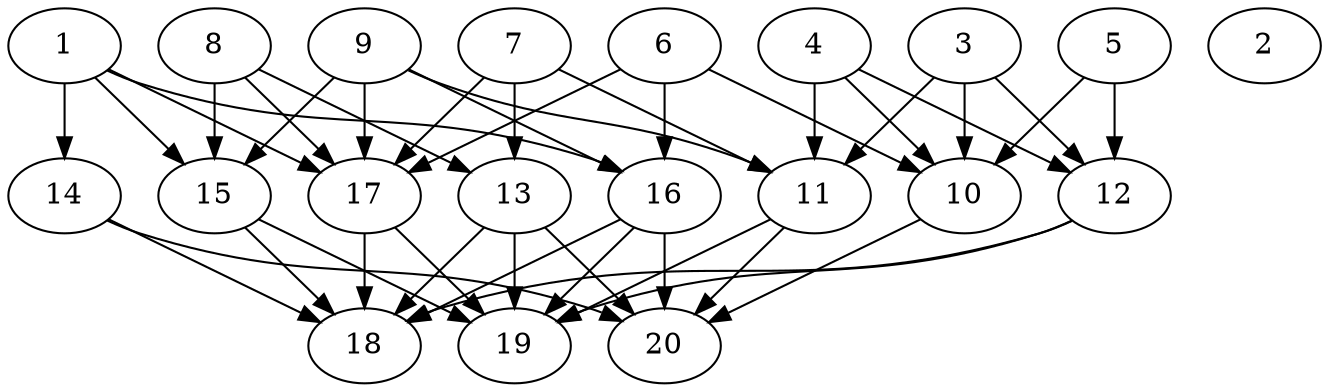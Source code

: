 // DAG automatically generated by daggen at Thu Oct  3 13:58:43 2019
// ./daggen --dot -n 20 --ccr 0.3 --fat 0.9 --regular 0.5 --density 0.7 --mindata 5242880 --maxdata 52428800 
digraph G {
  1 [size="77018453", alpha="0.04", expect_size="23105536"] 
  1 -> 14 [size ="23105536"]
  1 -> 15 [size ="23105536"]
  1 -> 16 [size ="23105536"]
  1 -> 17 [size ="23105536"]
  2 [size="160136533", alpha="0.01", expect_size="48040960"] 
  3 [size="89122133", alpha="0.09", expect_size="26736640"] 
  3 -> 10 [size ="26736640"]
  3 -> 11 [size ="26736640"]
  3 -> 12 [size ="26736640"]
  4 [size="174571520", alpha="0.20", expect_size="52371456"] 
  4 -> 10 [size ="52371456"]
  4 -> 11 [size ="52371456"]
  4 -> 12 [size ="52371456"]
  5 [size="55347200", alpha="0.01", expect_size="16604160"] 
  5 -> 10 [size ="16604160"]
  5 -> 12 [size ="16604160"]
  6 [size="173847893", alpha="0.20", expect_size="52154368"] 
  6 -> 10 [size ="52154368"]
  6 -> 16 [size ="52154368"]
  6 -> 17 [size ="52154368"]
  7 [size="80489813", alpha="0.13", expect_size="24146944"] 
  7 -> 11 [size ="24146944"]
  7 -> 13 [size ="24146944"]
  7 -> 17 [size ="24146944"]
  8 [size="97931947", alpha="0.10", expect_size="29379584"] 
  8 -> 13 [size ="29379584"]
  8 -> 15 [size ="29379584"]
  8 -> 17 [size ="29379584"]
  9 [size="173250560", alpha="0.09", expect_size="51975168"] 
  9 -> 11 [size ="51975168"]
  9 -> 15 [size ="51975168"]
  9 -> 16 [size ="51975168"]
  9 -> 17 [size ="51975168"]
  10 [size="103748267", alpha="0.11", expect_size="31124480"] 
  10 -> 20 [size ="31124480"]
  11 [size="126033920", alpha="0.16", expect_size="37810176"] 
  11 -> 19 [size ="37810176"]
  11 -> 20 [size ="37810176"]
  12 [size="154678613", alpha="0.10", expect_size="46403584"] 
  12 -> 18 [size ="46403584"]
  12 -> 19 [size ="46403584"]
  13 [size="160372053", alpha="0.11", expect_size="48111616"] 
  13 -> 18 [size ="48111616"]
  13 -> 19 [size ="48111616"]
  13 -> 20 [size ="48111616"]
  14 [size="73557333", alpha="0.02", expect_size="22067200"] 
  14 -> 18 [size ="22067200"]
  14 -> 20 [size ="22067200"]
  15 [size="70970027", alpha="0.19", expect_size="21291008"] 
  15 -> 18 [size ="21291008"]
  15 -> 19 [size ="21291008"]
  16 [size="80817493", alpha="0.19", expect_size="24245248"] 
  16 -> 18 [size ="24245248"]
  16 -> 19 [size ="24245248"]
  16 -> 20 [size ="24245248"]
  17 [size="77042347", alpha="0.01", expect_size="23112704"] 
  17 -> 18 [size ="23112704"]
  17 -> 19 [size ="23112704"]
  18 [size="25770667", alpha="0.07", expect_size="7731200"] 
  19 [size="103731200", alpha="0.10", expect_size="31119360"] 
  20 [size="172462080", alpha="0.18", expect_size="51738624"] 
}

